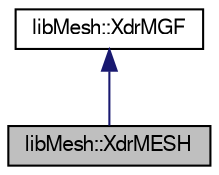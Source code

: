 digraph "libMesh::XdrMESH"
{
  edge [fontname="FreeSans",fontsize="10",labelfontname="FreeSans",labelfontsize="10"];
  node [fontname="FreeSans",fontsize="10",shape=record];
  Node1 [label="libMesh::XdrMESH",height=0.2,width=0.4,color="black", fillcolor="grey75", style="filled", fontcolor="black"];
  Node2 -> Node1 [dir="back",color="midnightblue",fontsize="10",style="solid",fontname="FreeSans"];
  Node2 [label="libMesh::XdrMGF",height=0.2,width=0.4,color="black", fillcolor="white", style="filled",URL="$classlibMesh_1_1XdrMGF.html"];
}
